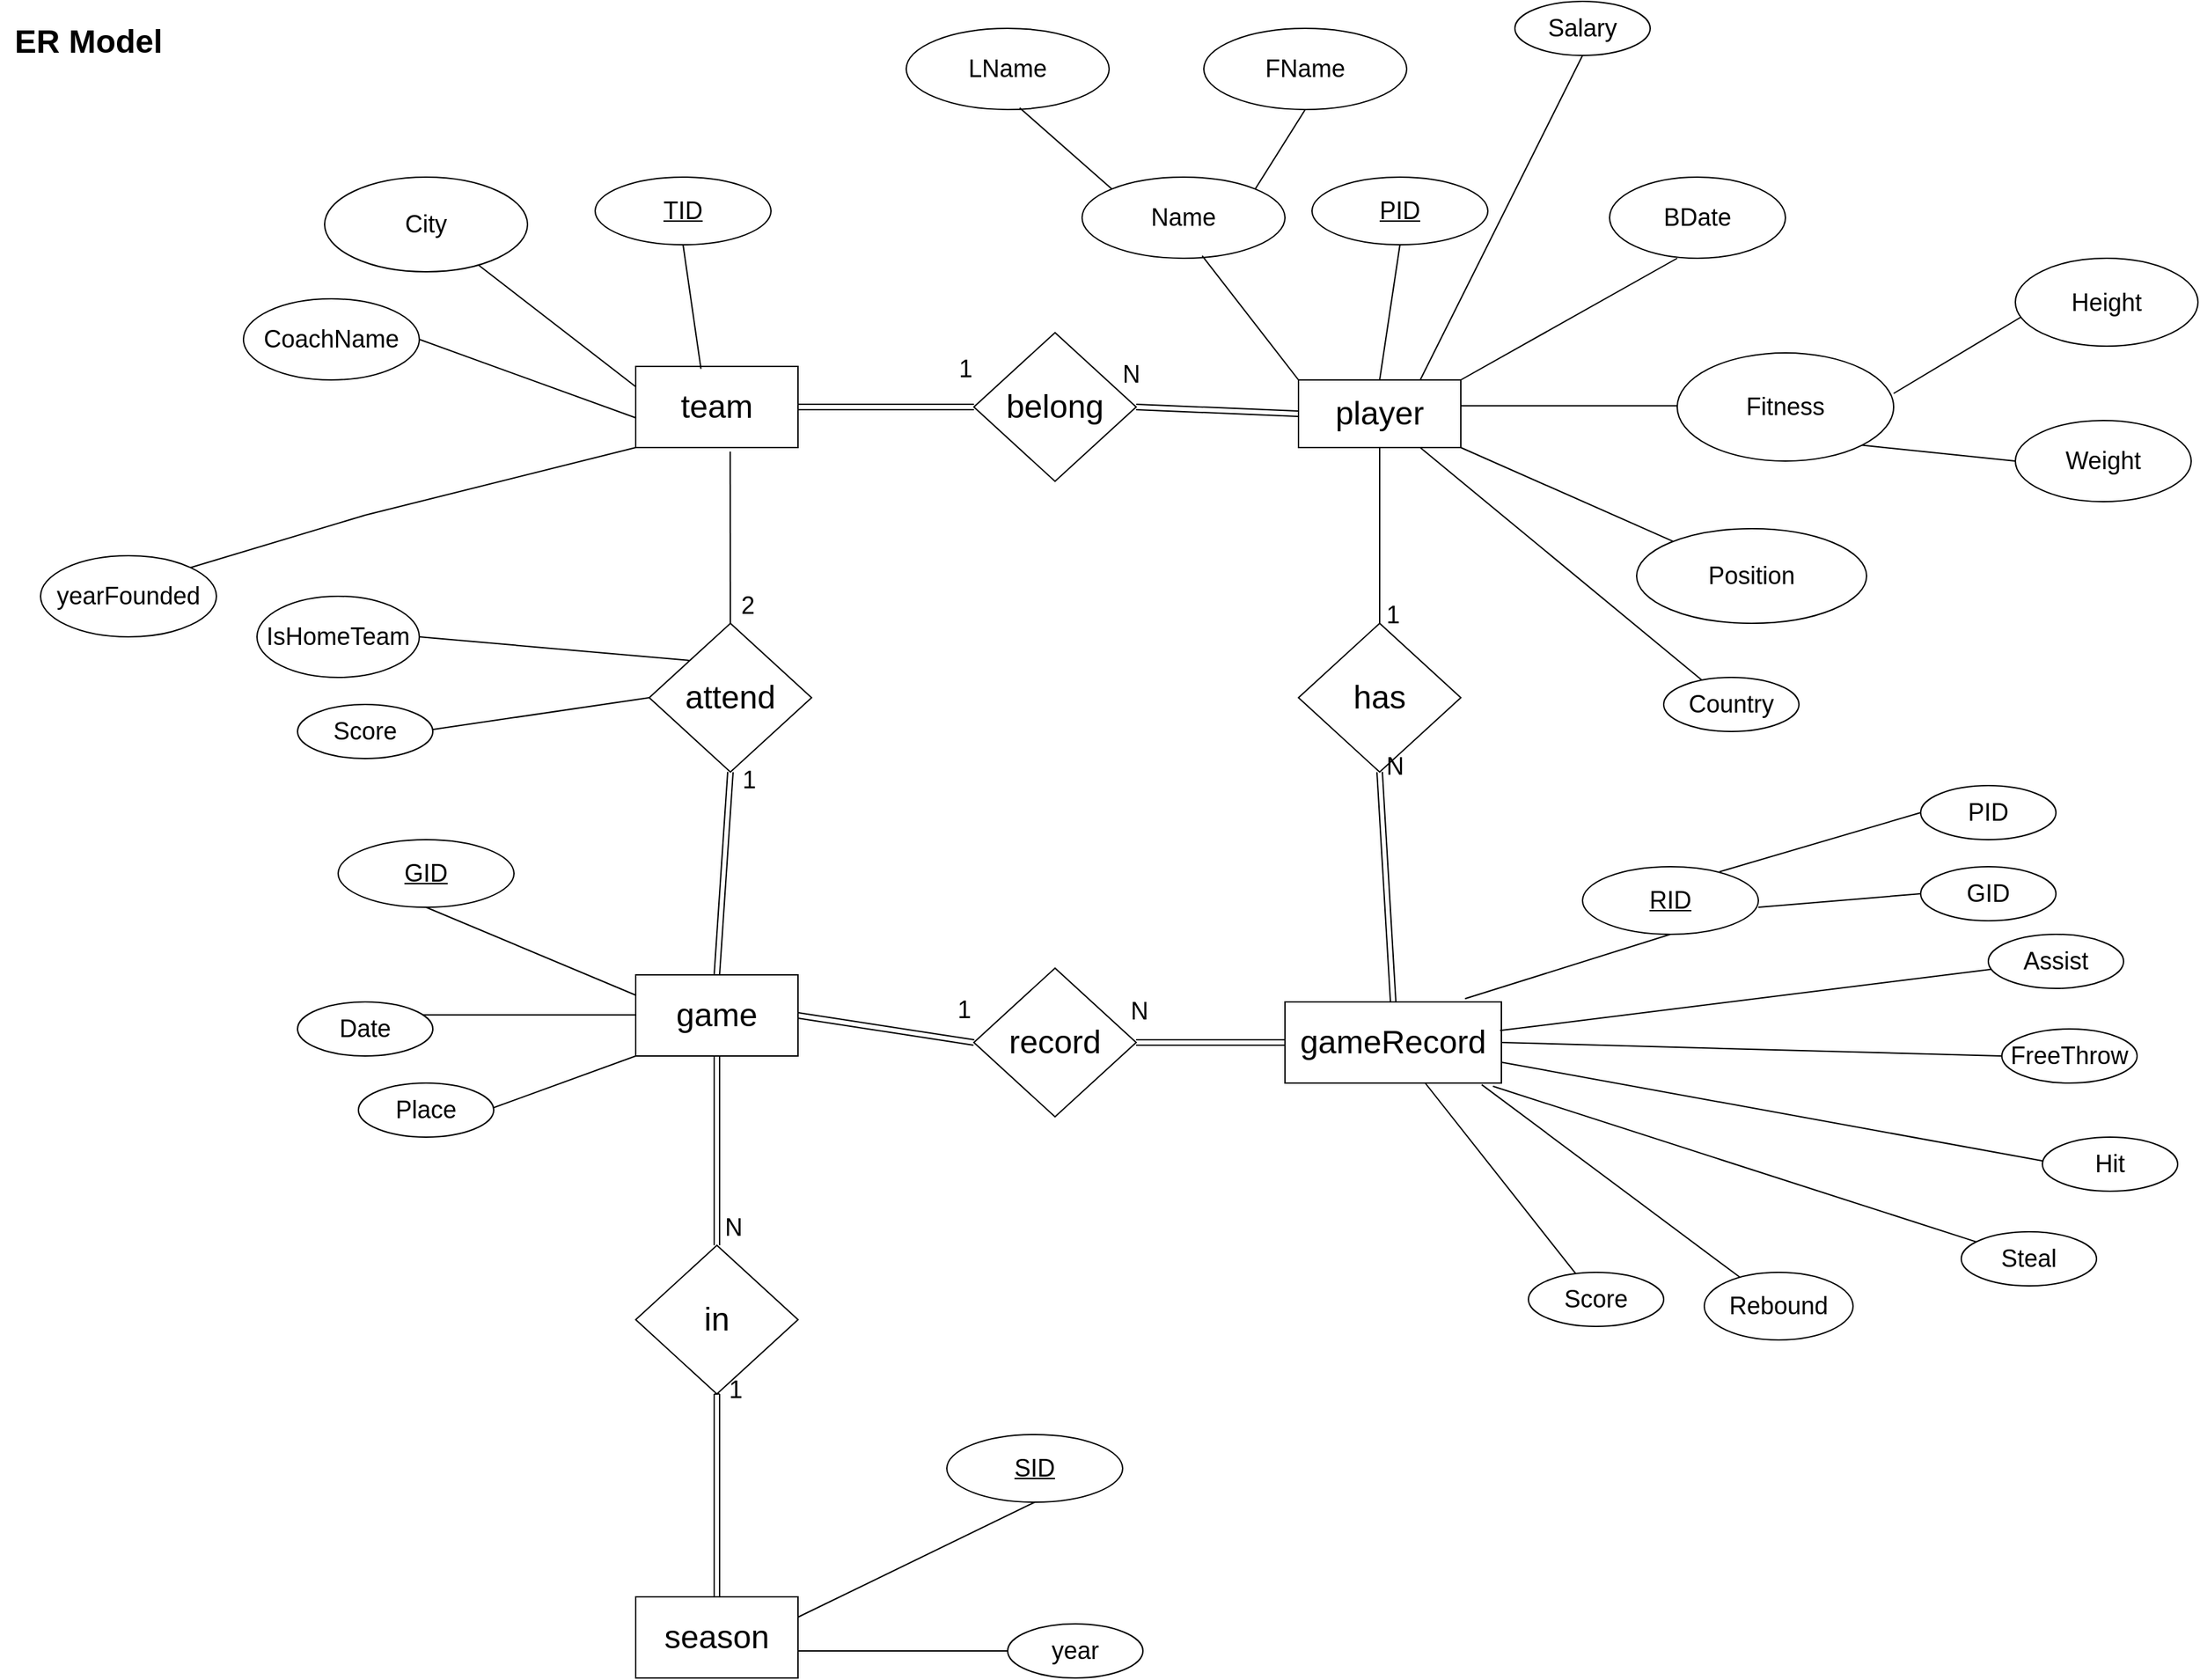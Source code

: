 <mxfile version="24.4.2" type="device">
  <diagram name="Page-1" id="bSxDizArWJc6PZamr7eB">
    <mxGraphModel dx="1876" dy="1820" grid="1" gridSize="10" guides="1" tooltips="1" connect="1" arrows="1" fold="1" page="1" pageScale="1" pageWidth="850" pageHeight="1100" math="0" shadow="0">
      <root>
        <mxCell id="0" />
        <mxCell id="1" parent="0" />
        <mxCell id="98YgMs9rK_HKfB4fXoP2-1" value="&lt;font style=&quot;font-size: 24px;&quot;&gt;team&lt;/font&gt;" style="rounded=0;whiteSpace=wrap;html=1;" parent="1" vertex="1">
          <mxGeometry x="100" y="-630" width="120" height="60" as="geometry" />
        </mxCell>
        <mxCell id="98YgMs9rK_HKfB4fXoP2-2" value="&lt;font style=&quot;font-size: 24px;&quot;&gt;game&lt;/font&gt;" style="rounded=0;whiteSpace=wrap;html=1;" parent="1" vertex="1">
          <mxGeometry x="100" y="-180" width="120" height="60" as="geometry" />
        </mxCell>
        <mxCell id="98YgMs9rK_HKfB4fXoP2-3" value="&lt;font style=&quot;font-size: 24px;&quot;&gt;season&lt;/font&gt;" style="rounded=0;whiteSpace=wrap;html=1;" parent="1" vertex="1">
          <mxGeometry x="100" y="280" width="120" height="60" as="geometry" />
        </mxCell>
        <mxCell id="98YgMs9rK_HKfB4fXoP2-11" style="edgeStyle=orthogonalEdgeStyle;rounded=0;orthogonalLoop=1;jettySize=auto;html=1;exitX=0.5;exitY=0;exitDx=0;exitDy=0;fontSize=18;" parent="1" source="98YgMs9rK_HKfB4fXoP2-4" edge="1">
          <mxGeometry relative="1" as="geometry">
            <mxPoint x="660" y="-140" as="targetPoint" />
          </mxGeometry>
        </mxCell>
        <mxCell id="98YgMs9rK_HKfB4fXoP2-4" value="&lt;font style=&quot;font-size: 24px;&quot;&gt;gameRecord&lt;/font&gt;" style="rounded=0;whiteSpace=wrap;html=1;" parent="1" vertex="1">
          <mxGeometry x="580" y="-160" width="160" height="60" as="geometry" />
        </mxCell>
        <mxCell id="98YgMs9rK_HKfB4fXoP2-5" value="&lt;font style=&quot;font-size: 24px;&quot;&gt;player&lt;/font&gt;" style="rounded=0;whiteSpace=wrap;html=1;" parent="1" vertex="1">
          <mxGeometry x="590" y="-620" width="120" height="50" as="geometry" />
        </mxCell>
        <mxCell id="98YgMs9rK_HKfB4fXoP2-6" value="&lt;font style=&quot;font-size: 24px;&quot;&gt;belong&lt;/font&gt;" style="rhombus;whiteSpace=wrap;html=1;" parent="1" vertex="1">
          <mxGeometry x="350" y="-655" width="120" height="110" as="geometry" />
        </mxCell>
        <mxCell id="98YgMs9rK_HKfB4fXoP2-7" value="&lt;font style=&quot;font-size: 24px;&quot;&gt;record&lt;/font&gt;" style="rhombus;whiteSpace=wrap;html=1;" parent="1" vertex="1">
          <mxGeometry x="350" y="-185" width="120" height="110" as="geometry" />
        </mxCell>
        <mxCell id="98YgMs9rK_HKfB4fXoP2-8" value="&lt;font style=&quot;font-size: 24px;&quot;&gt;in&lt;/font&gt;" style="rhombus;whiteSpace=wrap;html=1;" parent="1" vertex="1">
          <mxGeometry x="100" y="20" width="120" height="110" as="geometry" />
        </mxCell>
        <mxCell id="98YgMs9rK_HKfB4fXoP2-9" value="&lt;span style=&quot;font-size: 24px;&quot;&gt;attend&lt;/span&gt;" style="rhombus;whiteSpace=wrap;html=1;" parent="1" vertex="1">
          <mxGeometry x="110" y="-440" width="120" height="110" as="geometry" />
        </mxCell>
        <mxCell id="98YgMs9rK_HKfB4fXoP2-10" value="&lt;font style=&quot;font-size: 24px;&quot;&gt;has&lt;/font&gt;" style="rhombus;whiteSpace=wrap;html=1;" parent="1" vertex="1">
          <mxGeometry x="590" y="-440" width="120" height="110" as="geometry" />
        </mxCell>
        <mxCell id="98YgMs9rK_HKfB4fXoP2-19" value="PID" style="ellipse;whiteSpace=wrap;html=1;align=center;fontStyle=4;fontSize=18;" parent="1" vertex="1">
          <mxGeometry x="600" y="-770" width="130" height="50" as="geometry" />
        </mxCell>
        <mxCell id="98YgMs9rK_HKfB4fXoP2-21" value="" style="endArrow=none;html=1;rounded=0;entryX=0.5;entryY=0;entryDx=0;entryDy=0;exitX=0.5;exitY=1;exitDx=0;exitDy=0;fontSize=18;" parent="1" source="98YgMs9rK_HKfB4fXoP2-19" target="98YgMs9rK_HKfB4fXoP2-5" edge="1">
          <mxGeometry relative="1" as="geometry">
            <mxPoint x="310" y="-420" as="sourcePoint" />
            <mxPoint x="570" y="-520" as="targetPoint" />
          </mxGeometry>
        </mxCell>
        <mxCell id="98YgMs9rK_HKfB4fXoP2-22" value="SID" style="ellipse;whiteSpace=wrap;html=1;align=center;fontStyle=4;fontSize=18;" parent="1" vertex="1">
          <mxGeometry x="330" y="160" width="130" height="50" as="geometry" />
        </mxCell>
        <mxCell id="98YgMs9rK_HKfB4fXoP2-23" value="" style="endArrow=none;html=1;rounded=0;entryX=1;entryY=0.25;entryDx=0;entryDy=0;exitX=0.5;exitY=1;exitDx=0;exitDy=0;fontSize=18;" parent="1" source="98YgMs9rK_HKfB4fXoP2-22" target="98YgMs9rK_HKfB4fXoP2-3" edge="1">
          <mxGeometry relative="1" as="geometry">
            <mxPoint x="40" y="510" as="sourcePoint" />
            <mxPoint x="380" y="310" as="targetPoint" />
          </mxGeometry>
        </mxCell>
        <mxCell id="98YgMs9rK_HKfB4fXoP2-24" value="GID" style="ellipse;whiteSpace=wrap;html=1;align=center;fontStyle=4;fontSize=18;" parent="1" vertex="1">
          <mxGeometry x="-120" y="-280" width="130" height="50" as="geometry" />
        </mxCell>
        <mxCell id="98YgMs9rK_HKfB4fXoP2-25" value="" style="endArrow=none;html=1;rounded=0;entryX=0;entryY=0.25;entryDx=0;entryDy=0;exitX=0.5;exitY=1;exitDx=0;exitDy=0;fontSize=18;" parent="1" source="98YgMs9rK_HKfB4fXoP2-24" target="98YgMs9rK_HKfB4fXoP2-2" edge="1">
          <mxGeometry relative="1" as="geometry">
            <mxPoint x="-410" y="70" as="sourcePoint" />
            <mxPoint x="-80" y="-125" as="targetPoint" />
          </mxGeometry>
        </mxCell>
        <mxCell id="98YgMs9rK_HKfB4fXoP2-26" value="TID" style="ellipse;whiteSpace=wrap;html=1;align=center;fontStyle=4;fontSize=18;" parent="1" vertex="1">
          <mxGeometry x="70" y="-770" width="130" height="50" as="geometry" />
        </mxCell>
        <mxCell id="98YgMs9rK_HKfB4fXoP2-27" value="" style="endArrow=none;html=1;rounded=0;entryX=0.402;entryY=0.031;entryDx=0;entryDy=0;exitX=0.5;exitY=1;exitDx=0;exitDy=0;entryPerimeter=0;fontSize=18;" parent="1" source="98YgMs9rK_HKfB4fXoP2-26" target="98YgMs9rK_HKfB4fXoP2-1" edge="1">
          <mxGeometry relative="1" as="geometry">
            <mxPoint x="340" y="-390" as="sourcePoint" />
            <mxPoint x="680" y="-590" as="targetPoint" />
          </mxGeometry>
        </mxCell>
        <mxCell id="98YgMs9rK_HKfB4fXoP2-28" value="RID" style="ellipse;whiteSpace=wrap;html=1;align=center;fontStyle=4;fontSize=18;" parent="1" vertex="1">
          <mxGeometry x="800" y="-260" width="130" height="50" as="geometry" />
        </mxCell>
        <mxCell id="98YgMs9rK_HKfB4fXoP2-29" value="" style="endArrow=none;html=1;rounded=0;entryX=0.832;entryY=-0.039;entryDx=0;entryDy=0;exitX=0.5;exitY=1;exitDx=0;exitDy=0;entryPerimeter=0;fontSize=18;" parent="1" source="98YgMs9rK_HKfB4fXoP2-28" target="98YgMs9rK_HKfB4fXoP2-4" edge="1">
          <mxGeometry relative="1" as="geometry">
            <mxPoint x="380" y="60" as="sourcePoint" />
            <mxPoint x="720" y="-140" as="targetPoint" />
          </mxGeometry>
        </mxCell>
        <mxCell id="98YgMs9rK_HKfB4fXoP2-31" value="Name" style="ellipse;whiteSpace=wrap;html=1;align=center;fontSize=18;" parent="1" vertex="1">
          <mxGeometry x="430" y="-770" width="150" height="60" as="geometry" />
        </mxCell>
        <mxCell id="98YgMs9rK_HKfB4fXoP2-32" value="" style="endArrow=none;html=1;rounded=0;entryX=0;entryY=0;entryDx=0;entryDy=0;exitX=0.592;exitY=0.969;exitDx=0;exitDy=0;exitPerimeter=0;fontSize=18;" parent="1" source="98YgMs9rK_HKfB4fXoP2-31" target="98YgMs9rK_HKfB4fXoP2-5" edge="1">
          <mxGeometry relative="1" as="geometry">
            <mxPoint x="310" y="-590" as="sourcePoint" />
            <mxPoint x="470" y="-590" as="targetPoint" />
          </mxGeometry>
        </mxCell>
        <mxCell id="98YgMs9rK_HKfB4fXoP2-33" value="FName" style="ellipse;whiteSpace=wrap;html=1;align=center;fontSize=18;" parent="1" vertex="1">
          <mxGeometry x="520" y="-880" width="150" height="60" as="geometry" />
        </mxCell>
        <mxCell id="98YgMs9rK_HKfB4fXoP2-34" value="LName" style="ellipse;whiteSpace=wrap;html=1;align=center;fontSize=18;" parent="1" vertex="1">
          <mxGeometry x="300" y="-880" width="150" height="60" as="geometry" />
        </mxCell>
        <mxCell id="98YgMs9rK_HKfB4fXoP2-35" value="" style="endArrow=none;html=1;rounded=0;entryX=1;entryY=0;entryDx=0;entryDy=0;exitX=0.5;exitY=1;exitDx=0;exitDy=0;fontSize=18;" parent="1" source="98YgMs9rK_HKfB4fXoP2-33" target="98YgMs9rK_HKfB4fXoP2-31" edge="1">
          <mxGeometry relative="1" as="geometry">
            <mxPoint x="529" y="-702" as="sourcePoint" />
            <mxPoint x="600" y="-610" as="targetPoint" />
            <Array as="points" />
          </mxGeometry>
        </mxCell>
        <mxCell id="98YgMs9rK_HKfB4fXoP2-36" value="" style="endArrow=none;html=1;rounded=0;entryX=0;entryY=0;entryDx=0;entryDy=0;exitX=0.559;exitY=0.979;exitDx=0;exitDy=0;exitPerimeter=0;fontSize=18;" parent="1" source="98YgMs9rK_HKfB4fXoP2-34" target="98YgMs9rK_HKfB4fXoP2-31" edge="1">
          <mxGeometry relative="1" as="geometry">
            <mxPoint x="399" y="-820" as="sourcePoint" />
            <mxPoint x="470" y="-728" as="targetPoint" />
          </mxGeometry>
        </mxCell>
        <mxCell id="98YgMs9rK_HKfB4fXoP2-37" value="" style="endArrow=none;html=1;rounded=0;fontSize=18;" parent="1" edge="1">
          <mxGeometry relative="1" as="geometry">
            <mxPoint x="870" y="-710" as="sourcePoint" />
            <mxPoint x="710" y="-620" as="targetPoint" />
          </mxGeometry>
        </mxCell>
        <mxCell id="98YgMs9rK_HKfB4fXoP2-38" value="BDate" style="ellipse;whiteSpace=wrap;html=1;align=center;fontSize=18;" parent="1" vertex="1">
          <mxGeometry x="820" y="-770" width="130" height="60" as="geometry" />
        </mxCell>
        <mxCell id="98YgMs9rK_HKfB4fXoP2-39" value="" style="endArrow=none;html=1;rounded=0;fontSize=18;" parent="1" edge="1">
          <mxGeometry relative="1" as="geometry">
            <mxPoint x="710" y="-600.91" as="sourcePoint" />
            <mxPoint x="870" y="-600.91" as="targetPoint" />
          </mxGeometry>
        </mxCell>
        <mxCell id="98YgMs9rK_HKfB4fXoP2-40" value="Fitness" style="ellipse;whiteSpace=wrap;html=1;align=center;fontSize=18;" parent="1" vertex="1">
          <mxGeometry x="870" y="-640" width="160" height="80" as="geometry" />
        </mxCell>
        <mxCell id="98YgMs9rK_HKfB4fXoP2-41" value="" style="endArrow=none;html=1;rounded=0;fontSize=18;" parent="1" edge="1">
          <mxGeometry relative="1" as="geometry">
            <mxPoint x="1030" y="-610" as="sourcePoint" />
            <mxPoint x="1130" y="-670" as="targetPoint" />
          </mxGeometry>
        </mxCell>
        <mxCell id="98YgMs9rK_HKfB4fXoP2-43" value="Height" style="ellipse;whiteSpace=wrap;html=1;align=center;fontSize=18;" parent="1" vertex="1">
          <mxGeometry x="1120" y="-710" width="135" height="65" as="geometry" />
        </mxCell>
        <mxCell id="98YgMs9rK_HKfB4fXoP2-44" value="Weight" style="ellipse;whiteSpace=wrap;html=1;align=center;fontSize=18;" parent="1" vertex="1">
          <mxGeometry x="1120" y="-590" width="130" height="60" as="geometry" />
        </mxCell>
        <mxCell id="98YgMs9rK_HKfB4fXoP2-45" value="" style="endArrow=none;html=1;rounded=0;entryX=0;entryY=0.5;entryDx=0;entryDy=0;exitX=1;exitY=1;exitDx=0;exitDy=0;fontSize=18;" parent="1" source="98YgMs9rK_HKfB4fXoP2-40" target="98YgMs9rK_HKfB4fXoP2-44" edge="1">
          <mxGeometry relative="1" as="geometry">
            <mxPoint x="1040" y="-600" as="sourcePoint" />
            <mxPoint x="1140" y="-660" as="targetPoint" />
            <Array as="points" />
          </mxGeometry>
        </mxCell>
        <mxCell id="98YgMs9rK_HKfB4fXoP2-47" value="" style="endArrow=none;html=1;rounded=0;exitX=1;exitY=1;exitDx=0;exitDy=0;fontSize=18;" parent="1" source="98YgMs9rK_HKfB4fXoP2-5" target="98YgMs9rK_HKfB4fXoP2-48" edge="1">
          <mxGeometry relative="1" as="geometry">
            <mxPoint x="720" y="-570" as="sourcePoint" />
            <mxPoint x="890" y="-460" as="targetPoint" />
          </mxGeometry>
        </mxCell>
        <mxCell id="98YgMs9rK_HKfB4fXoP2-48" value="Position" style="ellipse;whiteSpace=wrap;html=1;align=center;fontSize=18;" parent="1" vertex="1">
          <mxGeometry x="840" y="-510" width="170" height="70" as="geometry" />
        </mxCell>
        <mxCell id="98YgMs9rK_HKfB4fXoP2-49" value="" style="endArrow=none;html=1;rounded=0;exitX=0.75;exitY=1;exitDx=0;exitDy=0;fontSize=18;" parent="1" source="98YgMs9rK_HKfB4fXoP2-5" target="98YgMs9rK_HKfB4fXoP2-50" edge="1">
          <mxGeometry relative="1" as="geometry">
            <mxPoint x="670" y="-450" as="sourcePoint" />
            <mxPoint x="910" y="-380" as="targetPoint" />
          </mxGeometry>
        </mxCell>
        <mxCell id="98YgMs9rK_HKfB4fXoP2-50" value="Country" style="ellipse;whiteSpace=wrap;html=1;align=center;fontSize=18;" parent="1" vertex="1">
          <mxGeometry x="860" y="-400" width="100" height="40" as="geometry" />
        </mxCell>
        <mxCell id="98YgMs9rK_HKfB4fXoP2-52" value="" style="endArrow=none;html=1;rounded=0;exitX=0;exitY=0.25;exitDx=0;exitDy=0;fontSize=18;" parent="1" source="98YgMs9rK_HKfB4fXoP2-1" target="98YgMs9rK_HKfB4fXoP2-53" edge="1">
          <mxGeometry relative="1" as="geometry">
            <mxPoint x="-60" y="-610" as="sourcePoint" />
            <mxPoint x="100" y="-610" as="targetPoint" />
          </mxGeometry>
        </mxCell>
        <mxCell id="98YgMs9rK_HKfB4fXoP2-53" value="City" style="ellipse;whiteSpace=wrap;html=1;align=center;fontSize=18;" parent="1" vertex="1">
          <mxGeometry x="-130" y="-770" width="150" height="70" as="geometry" />
        </mxCell>
        <mxCell id="98YgMs9rK_HKfB4fXoP2-54" value="" style="endArrow=none;html=1;rounded=0;exitX=1;exitY=0.5;exitDx=0;exitDy=0;fontSize=18;" parent="1" source="98YgMs9rK_HKfB4fXoP2-55" edge="1">
          <mxGeometry relative="1" as="geometry">
            <mxPoint x="-40" y="-570" as="sourcePoint" />
            <mxPoint x="100" y="-592" as="targetPoint" />
          </mxGeometry>
        </mxCell>
        <mxCell id="98YgMs9rK_HKfB4fXoP2-55" value="CoachName" style="ellipse;whiteSpace=wrap;html=1;align=center;fontSize=18;" parent="1" vertex="1">
          <mxGeometry x="-190" y="-680" width="130" height="60" as="geometry" />
        </mxCell>
        <mxCell id="98YgMs9rK_HKfB4fXoP2-56" value="" style="endArrow=none;html=1;rounded=0;entryX=0;entryY=1;entryDx=0;entryDy=0;exitX=1;exitY=0;exitDx=0;exitDy=0;fontSize=18;" parent="1" source="98YgMs9rK_HKfB4fXoP2-57" target="98YgMs9rK_HKfB4fXoP2-1" edge="1">
          <mxGeometry relative="1" as="geometry">
            <mxPoint x="-220" y="-480" as="sourcePoint" />
            <mxPoint x="330" y="-540" as="targetPoint" />
            <Array as="points">
              <mxPoint x="-100" y="-520" />
            </Array>
          </mxGeometry>
        </mxCell>
        <mxCell id="98YgMs9rK_HKfB4fXoP2-57" value="yearFounded" style="ellipse;whiteSpace=wrap;html=1;align=center;fontSize=18;" parent="1" vertex="1">
          <mxGeometry x="-340" y="-490" width="130" height="60" as="geometry" />
        </mxCell>
        <mxCell id="98YgMs9rK_HKfB4fXoP2-59" value="" style="endArrow=none;html=1;rounded=0;entryX=0;entryY=0.5;entryDx=0;entryDy=0;fontSize=18;" parent="1" target="98YgMs9rK_HKfB4fXoP2-9" edge="1">
          <mxGeometry relative="1" as="geometry">
            <mxPoint x="-60" y="-360" as="sourcePoint" />
            <mxPoint x="330" y="-230" as="targetPoint" />
          </mxGeometry>
        </mxCell>
        <mxCell id="98YgMs9rK_HKfB4fXoP2-60" value="Score" style="ellipse;whiteSpace=wrap;html=1;align=center;fontSize=18;" parent="1" vertex="1">
          <mxGeometry x="-150" y="-380" width="100" height="40" as="geometry" />
        </mxCell>
        <mxCell id="98YgMs9rK_HKfB4fXoP2-62" value="" style="endArrow=none;html=1;rounded=0;fontSize=18;" parent="1" edge="1">
          <mxGeometry relative="1" as="geometry">
            <mxPoint x="-60" y="-150.4" as="sourcePoint" />
            <mxPoint x="100" y="-150.4" as="targetPoint" />
          </mxGeometry>
        </mxCell>
        <mxCell id="98YgMs9rK_HKfB4fXoP2-63" value="Date" style="ellipse;whiteSpace=wrap;html=1;align=center;fontSize=18;" parent="1" vertex="1">
          <mxGeometry x="-150" y="-160" width="100" height="40" as="geometry" />
        </mxCell>
        <mxCell id="98YgMs9rK_HKfB4fXoP2-64" value="" style="endArrow=none;html=1;rounded=0;entryX=0;entryY=1;entryDx=0;entryDy=0;fontSize=18;" parent="1" target="98YgMs9rK_HKfB4fXoP2-2" edge="1">
          <mxGeometry relative="1" as="geometry">
            <mxPoint x="-10" y="-80" as="sourcePoint" />
            <mxPoint x="120" y="-80" as="targetPoint" />
          </mxGeometry>
        </mxCell>
        <mxCell id="98YgMs9rK_HKfB4fXoP2-65" value="Place" style="ellipse;whiteSpace=wrap;html=1;align=center;fontSize=18;" parent="1" vertex="1">
          <mxGeometry x="-105" y="-100" width="100" height="40" as="geometry" />
        </mxCell>
        <mxCell id="98YgMs9rK_HKfB4fXoP2-68" value="" style="endArrow=none;html=1;rounded=0;entryX=0;entryY=0;entryDx=0;entryDy=0;fontSize=18;" parent="1" target="98YgMs9rK_HKfB4fXoP2-9" edge="1">
          <mxGeometry relative="1" as="geometry">
            <mxPoint x="-60" y="-430" as="sourcePoint" />
            <mxPoint x="270" y="-400" as="targetPoint" />
            <Array as="points" />
          </mxGeometry>
        </mxCell>
        <mxCell id="98YgMs9rK_HKfB4fXoP2-69" value="IsHomeTeam" style="ellipse;whiteSpace=wrap;html=1;align=center;fontSize=18;" parent="1" vertex="1">
          <mxGeometry x="-180" y="-460" width="120" height="60" as="geometry" />
        </mxCell>
        <mxCell id="98YgMs9rK_HKfB4fXoP2-72" value="" style="endArrow=none;html=1;rounded=0;fontSize=18;" parent="1" edge="1">
          <mxGeometry relative="1" as="geometry">
            <mxPoint x="220" y="320" as="sourcePoint" />
            <mxPoint x="380" y="320" as="targetPoint" />
          </mxGeometry>
        </mxCell>
        <mxCell id="98YgMs9rK_HKfB4fXoP2-73" value="year" style="ellipse;whiteSpace=wrap;html=1;align=center;fontSize=18;" parent="1" vertex="1">
          <mxGeometry x="375" y="300" width="100" height="40" as="geometry" />
        </mxCell>
        <mxCell id="98YgMs9rK_HKfB4fXoP2-78" value="" style="shape=link;html=1;rounded=0;entryX=0.5;entryY=1;entryDx=0;entryDy=0;exitX=0.5;exitY=1;exitDx=0;exitDy=0;fontSize=18;" parent="1" source="98YgMs9rK_HKfB4fXoP2-8" target="98YgMs9rK_HKfB4fXoP2-8" edge="1">
          <mxGeometry relative="1" as="geometry">
            <mxPoint x="300" y="150" as="sourcePoint" />
            <mxPoint x="460" y="150" as="targetPoint" />
            <Array as="points">
              <mxPoint x="170" y="280" />
            </Array>
          </mxGeometry>
        </mxCell>
        <mxCell id="98YgMs9rK_HKfB4fXoP2-80" value="" style="shape=link;html=1;rounded=0;exitX=0.5;exitY=0;exitDx=0;exitDy=0;fontSize=18;" parent="1" source="98YgMs9rK_HKfB4fXoP2-3" edge="1">
          <mxGeometry relative="1" as="geometry">
            <mxPoint x="300" y="150" as="sourcePoint" />
            <mxPoint x="160" y="130" as="targetPoint" />
          </mxGeometry>
        </mxCell>
        <mxCell id="98YgMs9rK_HKfB4fXoP2-81" value="1" style="resizable=0;html=1;whiteSpace=wrap;align=right;verticalAlign=bottom;fontSize=18;" parent="98YgMs9rK_HKfB4fXoP2-80" connectable="0" vertex="1">
          <mxGeometry x="1" relative="1" as="geometry">
            <mxPoint x="20" y="10" as="offset" />
          </mxGeometry>
        </mxCell>
        <mxCell id="98YgMs9rK_HKfB4fXoP2-82" value="" style="shape=link;html=1;rounded=0;exitX=0.5;exitY=1;exitDx=0;exitDy=0;entryX=0.5;entryY=0;entryDx=0;entryDy=0;fontSize=18;" parent="1" source="98YgMs9rK_HKfB4fXoP2-2" target="98YgMs9rK_HKfB4fXoP2-8" edge="1">
          <mxGeometry relative="1" as="geometry">
            <mxPoint x="170" y="-10" as="sourcePoint" />
            <mxPoint x="330" y="-10" as="targetPoint" />
          </mxGeometry>
        </mxCell>
        <mxCell id="98YgMs9rK_HKfB4fXoP2-83" value="N" style="resizable=0;html=1;whiteSpace=wrap;align=right;verticalAlign=bottom;fontSize=18;" parent="98YgMs9rK_HKfB4fXoP2-82" connectable="0" vertex="1">
          <mxGeometry x="1" relative="1" as="geometry">
            <mxPoint x="20" as="offset" />
          </mxGeometry>
        </mxCell>
        <mxCell id="98YgMs9rK_HKfB4fXoP2-84" value="" style="endArrow=none;html=1;rounded=0;fontSize=18;" parent="1" source="98YgMs9rK_HKfB4fXoP2-4" edge="1">
          <mxGeometry relative="1" as="geometry">
            <mxPoint x="990" y="-40.62" as="sourcePoint" />
            <mxPoint x="1150" y="-40.62" as="targetPoint" />
          </mxGeometry>
        </mxCell>
        <mxCell id="98YgMs9rK_HKfB4fXoP2-85" value="Hit" style="ellipse;whiteSpace=wrap;html=1;align=center;fontSize=18;" parent="1" vertex="1">
          <mxGeometry x="1140" y="-60" width="100" height="40" as="geometry" />
        </mxCell>
        <mxCell id="98YgMs9rK_HKfB4fXoP2-86" value="" style="endArrow=none;html=1;rounded=0;exitX=0.961;exitY=1.04;exitDx=0;exitDy=0;exitPerimeter=0;fontSize=18;" parent="1" source="98YgMs9rK_HKfB4fXoP2-4" target="98YgMs9rK_HKfB4fXoP2-87" edge="1">
          <mxGeometry relative="1" as="geometry">
            <mxPoint x="992.71" y="131.07" as="sourcePoint" />
            <mxPoint x="1130" y="30" as="targetPoint" />
          </mxGeometry>
        </mxCell>
        <mxCell id="98YgMs9rK_HKfB4fXoP2-87" value="Steal" style="ellipse;whiteSpace=wrap;html=1;align=center;fontSize=18;" parent="1" vertex="1">
          <mxGeometry x="1080" y="10" width="100" height="40" as="geometry" />
        </mxCell>
        <mxCell id="98YgMs9rK_HKfB4fXoP2-88" value="" style="endArrow=none;html=1;rounded=0;exitX=0.994;exitY=0.353;exitDx=0;exitDy=0;exitPerimeter=0;fontSize=18;" parent="1" source="98YgMs9rK_HKfB4fXoP2-4" target="98YgMs9rK_HKfB4fXoP2-89" edge="1">
          <mxGeometry relative="1" as="geometry">
            <mxPoint x="1000" y="-150" as="sourcePoint" />
            <mxPoint x="1160" y="-150" as="targetPoint" />
          </mxGeometry>
        </mxCell>
        <mxCell id="98YgMs9rK_HKfB4fXoP2-89" value="Assist" style="ellipse;whiteSpace=wrap;html=1;align=center;fontSize=18;" parent="1" vertex="1">
          <mxGeometry x="1100" y="-210" width="100" height="40" as="geometry" />
        </mxCell>
        <mxCell id="98YgMs9rK_HKfB4fXoP2-91" value="" style="endArrow=none;html=1;rounded=0;fontSize=18;" parent="1" source="98YgMs9rK_HKfB4fXoP2-4" target="98YgMs9rK_HKfB4fXoP2-92" edge="1">
          <mxGeometry relative="1" as="geometry">
            <mxPoint x="690" y="10" as="sourcePoint" />
            <mxPoint x="810" y="60" as="targetPoint" />
          </mxGeometry>
        </mxCell>
        <mxCell id="98YgMs9rK_HKfB4fXoP2-92" value="Score" style="ellipse;whiteSpace=wrap;html=1;align=center;fontSize=18;" parent="1" vertex="1">
          <mxGeometry x="760.0" y="40" width="100" height="40" as="geometry" />
        </mxCell>
        <mxCell id="98YgMs9rK_HKfB4fXoP2-93" value="" style="endArrow=none;html=1;rounded=0;exitX=0.909;exitY=1.02;exitDx=0;exitDy=0;exitPerimeter=0;fontSize=18;" parent="1" source="98YgMs9rK_HKfB4fXoP2-4" target="98YgMs9rK_HKfB4fXoP2-94" edge="1">
          <mxGeometry relative="1" as="geometry">
            <mxPoint x="730" y="-90" as="sourcePoint" />
            <mxPoint x="940" y="60" as="targetPoint" />
          </mxGeometry>
        </mxCell>
        <mxCell id="98YgMs9rK_HKfB4fXoP2-94" value="Rebound" style="ellipse;whiteSpace=wrap;html=1;align=center;fontSize=18;" parent="1" vertex="1">
          <mxGeometry x="890" y="40" width="110" height="50" as="geometry" />
        </mxCell>
        <mxCell id="98YgMs9rK_HKfB4fXoP2-95" value="" style="shape=link;html=1;rounded=0;exitX=0.5;exitY=0;exitDx=0;exitDy=0;entryX=0.5;entryY=1;entryDx=0;entryDy=0;fontSize=18;" parent="1" source="98YgMs9rK_HKfB4fXoP2-2" target="98YgMs9rK_HKfB4fXoP2-9" edge="1">
          <mxGeometry relative="1" as="geometry">
            <mxPoint x="250" y="-380" as="sourcePoint" />
            <mxPoint x="410" y="-380" as="targetPoint" />
          </mxGeometry>
        </mxCell>
        <mxCell id="98YgMs9rK_HKfB4fXoP2-96" value="1" style="resizable=0;html=1;whiteSpace=wrap;align=right;verticalAlign=bottom;fontSize=18;" parent="98YgMs9rK_HKfB4fXoP2-95" connectable="0" vertex="1">
          <mxGeometry x="1" relative="1" as="geometry">
            <mxPoint x="20" y="20" as="offset" />
          </mxGeometry>
        </mxCell>
        <mxCell id="98YgMs9rK_HKfB4fXoP2-99" value="" style="endArrow=none;html=1;rounded=0;exitX=0.582;exitY=1.051;exitDx=0;exitDy=0;exitPerimeter=0;fontSize=18;" parent="1" source="98YgMs9rK_HKfB4fXoP2-1" target="98YgMs9rK_HKfB4fXoP2-9" edge="1">
          <mxGeometry relative="1" as="geometry">
            <mxPoint x="300" y="-430" as="sourcePoint" />
            <mxPoint x="460" y="-430" as="targetPoint" />
          </mxGeometry>
        </mxCell>
        <mxCell id="98YgMs9rK_HKfB4fXoP2-100" value="2" style="resizable=0;html=1;whiteSpace=wrap;align=right;verticalAlign=bottom;fontSize=18;" parent="98YgMs9rK_HKfB4fXoP2-99" connectable="0" vertex="1">
          <mxGeometry x="1" relative="1" as="geometry">
            <mxPoint x="20" as="offset" />
          </mxGeometry>
        </mxCell>
        <mxCell id="98YgMs9rK_HKfB4fXoP2-101" value="" style="shape=link;html=1;rounded=0;entryX=0;entryY=0.5;entryDx=0;entryDy=0;fontSize=18;" parent="1" source="98YgMs9rK_HKfB4fXoP2-1" target="98YgMs9rK_HKfB4fXoP2-6" edge="1">
          <mxGeometry relative="1" as="geometry">
            <mxPoint x="220" y="-595.67" as="sourcePoint" />
            <mxPoint x="350" y="-600" as="targetPoint" />
          </mxGeometry>
        </mxCell>
        <mxCell id="98YgMs9rK_HKfB4fXoP2-102" value="1" style="resizable=0;html=1;whiteSpace=wrap;align=right;verticalAlign=bottom;fontSize=18;" parent="98YgMs9rK_HKfB4fXoP2-101" connectable="0" vertex="1">
          <mxGeometry x="1" relative="1" as="geometry">
            <mxPoint y="-15" as="offset" />
          </mxGeometry>
        </mxCell>
        <mxCell id="98YgMs9rK_HKfB4fXoP2-103" value="" style="shape=link;html=1;rounded=0;exitX=1;exitY=0.5;exitDx=0;exitDy=0;entryX=0;entryY=0.5;entryDx=0;entryDy=0;fontSize=18;" parent="1" source="98YgMs9rK_HKfB4fXoP2-6" target="98YgMs9rK_HKfB4fXoP2-5" edge="1">
          <mxGeometry relative="1" as="geometry">
            <mxPoint x="470" y="-600.67" as="sourcePoint" />
            <mxPoint x="600" y="-600" as="targetPoint" />
          </mxGeometry>
        </mxCell>
        <mxCell id="98YgMs9rK_HKfB4fXoP2-104" value="N" style="resizable=0;html=1;whiteSpace=wrap;align=right;verticalAlign=bottom;fontSize=18;" parent="98YgMs9rK_HKfB4fXoP2-103" connectable="0" vertex="1">
          <mxGeometry x="1" relative="1" as="geometry">
            <mxPoint x="-115" y="-15" as="offset" />
          </mxGeometry>
        </mxCell>
        <mxCell id="98YgMs9rK_HKfB4fXoP2-107" value="" style="endArrow=none;html=1;rounded=0;exitX=0.5;exitY=1;exitDx=0;exitDy=0;entryX=0.5;entryY=0;entryDx=0;entryDy=0;fontSize=18;" parent="1" source="98YgMs9rK_HKfB4fXoP2-5" target="98YgMs9rK_HKfB4fXoP2-10" edge="1">
          <mxGeometry relative="1" as="geometry">
            <mxPoint x="530" y="-500" as="sourcePoint" />
            <mxPoint x="690" y="-500" as="targetPoint" />
          </mxGeometry>
        </mxCell>
        <mxCell id="98YgMs9rK_HKfB4fXoP2-108" value="1" style="resizable=0;html=1;whiteSpace=wrap;align=right;verticalAlign=bottom;fontSize=18;" parent="1" connectable="0" vertex="1">
          <mxGeometry x="380" y="-570.0" as="geometry">
            <mxPoint x="286" y="137" as="offset" />
          </mxGeometry>
        </mxCell>
        <mxCell id="98YgMs9rK_HKfB4fXoP2-109" value="" style="shape=link;html=1;rounded=0;exitX=0.5;exitY=0;exitDx=0;exitDy=0;entryX=0.5;entryY=1;entryDx=0;entryDy=0;fontSize=18;" parent="1" source="98YgMs9rK_HKfB4fXoP2-4" target="98YgMs9rK_HKfB4fXoP2-10" edge="1">
          <mxGeometry relative="1" as="geometry">
            <mxPoint x="530" y="-230" as="sourcePoint" />
            <mxPoint x="690" y="-230" as="targetPoint" />
          </mxGeometry>
        </mxCell>
        <mxCell id="98YgMs9rK_HKfB4fXoP2-110" value="N" style="resizable=0;html=1;whiteSpace=wrap;align=right;verticalAlign=bottom;fontSize=18;" parent="98YgMs9rK_HKfB4fXoP2-109" connectable="0" vertex="1">
          <mxGeometry x="1" relative="1" as="geometry">
            <mxPoint x="20" y="10" as="offset" />
          </mxGeometry>
        </mxCell>
        <mxCell id="98YgMs9rK_HKfB4fXoP2-111" value="" style="shape=link;html=1;rounded=0;exitX=1;exitY=0.5;exitDx=0;exitDy=0;entryX=0;entryY=0.5;entryDx=0;entryDy=0;fontSize=18;" parent="1" source="98YgMs9rK_HKfB4fXoP2-7" target="98YgMs9rK_HKfB4fXoP2-4" edge="1">
          <mxGeometry relative="1" as="geometry">
            <mxPoint x="300" y="-250" as="sourcePoint" />
            <mxPoint x="460" y="-250" as="targetPoint" />
          </mxGeometry>
        </mxCell>
        <mxCell id="98YgMs9rK_HKfB4fXoP2-112" value="N" style="resizable=0;html=1;whiteSpace=wrap;align=right;verticalAlign=bottom;fontSize=18;" parent="98YgMs9rK_HKfB4fXoP2-111" connectable="0" vertex="1">
          <mxGeometry x="1" relative="1" as="geometry">
            <mxPoint x="-100" y="-10" as="offset" />
          </mxGeometry>
        </mxCell>
        <mxCell id="98YgMs9rK_HKfB4fXoP2-113" value="" style="shape=link;html=1;rounded=0;exitX=1;exitY=0.5;exitDx=0;exitDy=0;entryX=0;entryY=0.5;entryDx=0;entryDy=0;fontSize=18;" parent="1" source="98YgMs9rK_HKfB4fXoP2-2" target="98YgMs9rK_HKfB4fXoP2-7" edge="1">
          <mxGeometry relative="1" as="geometry">
            <mxPoint x="230" y="-140.48" as="sourcePoint" />
            <mxPoint x="390" y="-140.48" as="targetPoint" />
          </mxGeometry>
        </mxCell>
        <mxCell id="98YgMs9rK_HKfB4fXoP2-114" value="1" style="resizable=0;html=1;whiteSpace=wrap;align=right;verticalAlign=bottom;fontSize=18;" parent="98YgMs9rK_HKfB4fXoP2-113" connectable="0" vertex="1">
          <mxGeometry x="1" relative="1" as="geometry">
            <mxPoint y="-10" as="offset" />
          </mxGeometry>
        </mxCell>
        <mxCell id="98YgMs9rK_HKfB4fXoP2-116" value="" style="endArrow=none;html=1;rounded=0;entryX=0.75;entryY=0;entryDx=0;entryDy=0;exitX=0.5;exitY=1;exitDx=0;exitDy=0;fontSize=18;" parent="1" source="98YgMs9rK_HKfB4fXoP2-117" target="98YgMs9rK_HKfB4fXoP2-5" edge="1">
          <mxGeometry relative="1" as="geometry">
            <mxPoint x="810" y="-850" as="sourcePoint" />
            <mxPoint x="390" y="-660" as="targetPoint" />
          </mxGeometry>
        </mxCell>
        <mxCell id="98YgMs9rK_HKfB4fXoP2-117" value="Salary" style="ellipse;whiteSpace=wrap;html=1;align=center;fontSize=18;" parent="1" vertex="1">
          <mxGeometry x="750" y="-900" width="100" height="40" as="geometry" />
        </mxCell>
        <mxCell id="2L8KqGuZSr05R1WayIiN-2" value="" style="endArrow=none;html=1;rounded=0;exitX=1;exitY=1;exitDx=0;exitDy=0;fontSize=18;" parent="1" edge="1">
          <mxGeometry relative="1" as="geometry">
            <mxPoint x="930" y="-230" as="sourcePoint" />
            <mxPoint x="1050" y="-240" as="targetPoint" />
            <Array as="points" />
          </mxGeometry>
        </mxCell>
        <mxCell id="2L8KqGuZSr05R1WayIiN-3" value="GID" style="ellipse;whiteSpace=wrap;html=1;align=center;fontSize=18;" parent="1" vertex="1">
          <mxGeometry x="1050" y="-260" width="100" height="40" as="geometry" />
        </mxCell>
        <mxCell id="2L8KqGuZSr05R1WayIiN-4" value="PID" style="ellipse;whiteSpace=wrap;html=1;align=center;fontSize=18;" parent="1" vertex="1">
          <mxGeometry x="1050" y="-320" width="100" height="40" as="geometry" />
        </mxCell>
        <mxCell id="2L8KqGuZSr05R1WayIiN-5" value="" style="endArrow=none;html=1;rounded=0;exitX=0.779;exitY=0.075;exitDx=0;exitDy=0;entryX=0;entryY=0.5;entryDx=0;entryDy=0;exitPerimeter=0;fontSize=18;" parent="1" source="98YgMs9rK_HKfB4fXoP2-28" target="2L8KqGuZSr05R1WayIiN-4" edge="1">
          <mxGeometry relative="1" as="geometry">
            <mxPoint x="940" y="-220" as="sourcePoint" />
            <mxPoint x="1060" y="-230" as="targetPoint" />
            <Array as="points" />
          </mxGeometry>
        </mxCell>
        <mxCell id="2L8KqGuZSr05R1WayIiN-7" value="&lt;font style=&quot;font-size: 24px;&quot;&gt;&lt;b style=&quot;&quot;&gt;ER Model&lt;/b&gt;&lt;/font&gt;" style="text;html=1;align=center;verticalAlign=middle;resizable=0;points=[];autosize=1;strokeColor=none;fillColor=none;" parent="1" vertex="1">
          <mxGeometry x="-370" y="-890" width="130" height="40" as="geometry" />
        </mxCell>
        <mxCell id="y-7jdW4rgawXBHjt7Or6-1" value="FreeThrow" style="ellipse;whiteSpace=wrap;html=1;align=center;fontSize=18;" vertex="1" parent="1">
          <mxGeometry x="1110" y="-140" width="100" height="40" as="geometry" />
        </mxCell>
        <mxCell id="y-7jdW4rgawXBHjt7Or6-3" value="" style="endArrow=none;html=1;rounded=0;exitX=1;exitY=0.5;exitDx=0;exitDy=0;fontSize=18;entryX=0;entryY=0.5;entryDx=0;entryDy=0;" edge="1" parent="1" source="98YgMs9rK_HKfB4fXoP2-4" target="y-7jdW4rgawXBHjt7Or6-1">
          <mxGeometry relative="1" as="geometry">
            <mxPoint x="749" y="-129" as="sourcePoint" />
            <mxPoint x="1112" y="-174" as="targetPoint" />
          </mxGeometry>
        </mxCell>
      </root>
    </mxGraphModel>
  </diagram>
</mxfile>
